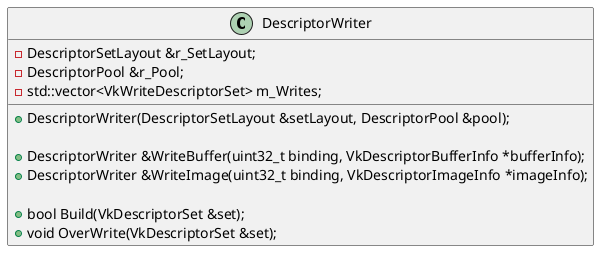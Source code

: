 @startuml
class DescriptorWriter
{
    + DescriptorWriter(DescriptorSetLayout &setLayout, DescriptorPool &pool);

    + DescriptorWriter &WriteBuffer(uint32_t binding, VkDescriptorBufferInfo *bufferInfo);
    + DescriptorWriter &WriteImage(uint32_t binding, VkDescriptorImageInfo *imageInfo);

    + bool Build(VkDescriptorSet &set);
    + void OverWrite(VkDescriptorSet &set);

    - DescriptorSetLayout &r_SetLayout;
    - DescriptorPool &r_Pool;
    - std::vector<VkWriteDescriptorSet> m_Writes;
}
@enduml